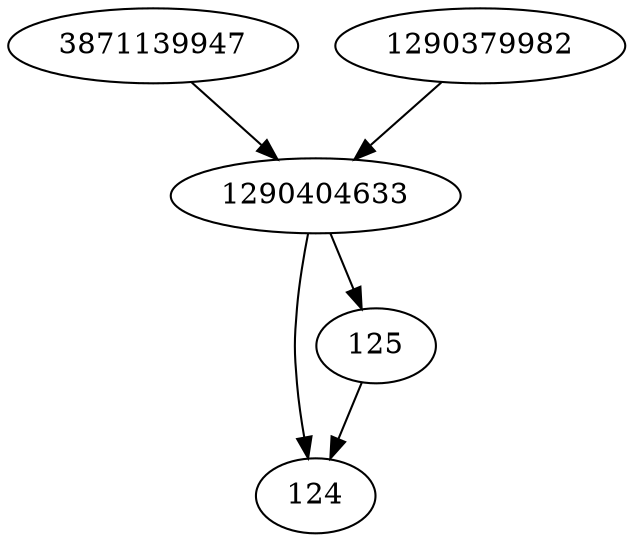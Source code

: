 strict digraph  {
3871139947;
1290379982;
1290404633;
124;
125;
3871139947 -> 1290404633;
1290379982 -> 1290404633;
1290404633 -> 124;
1290404633 -> 125;
125 -> 124;
}

